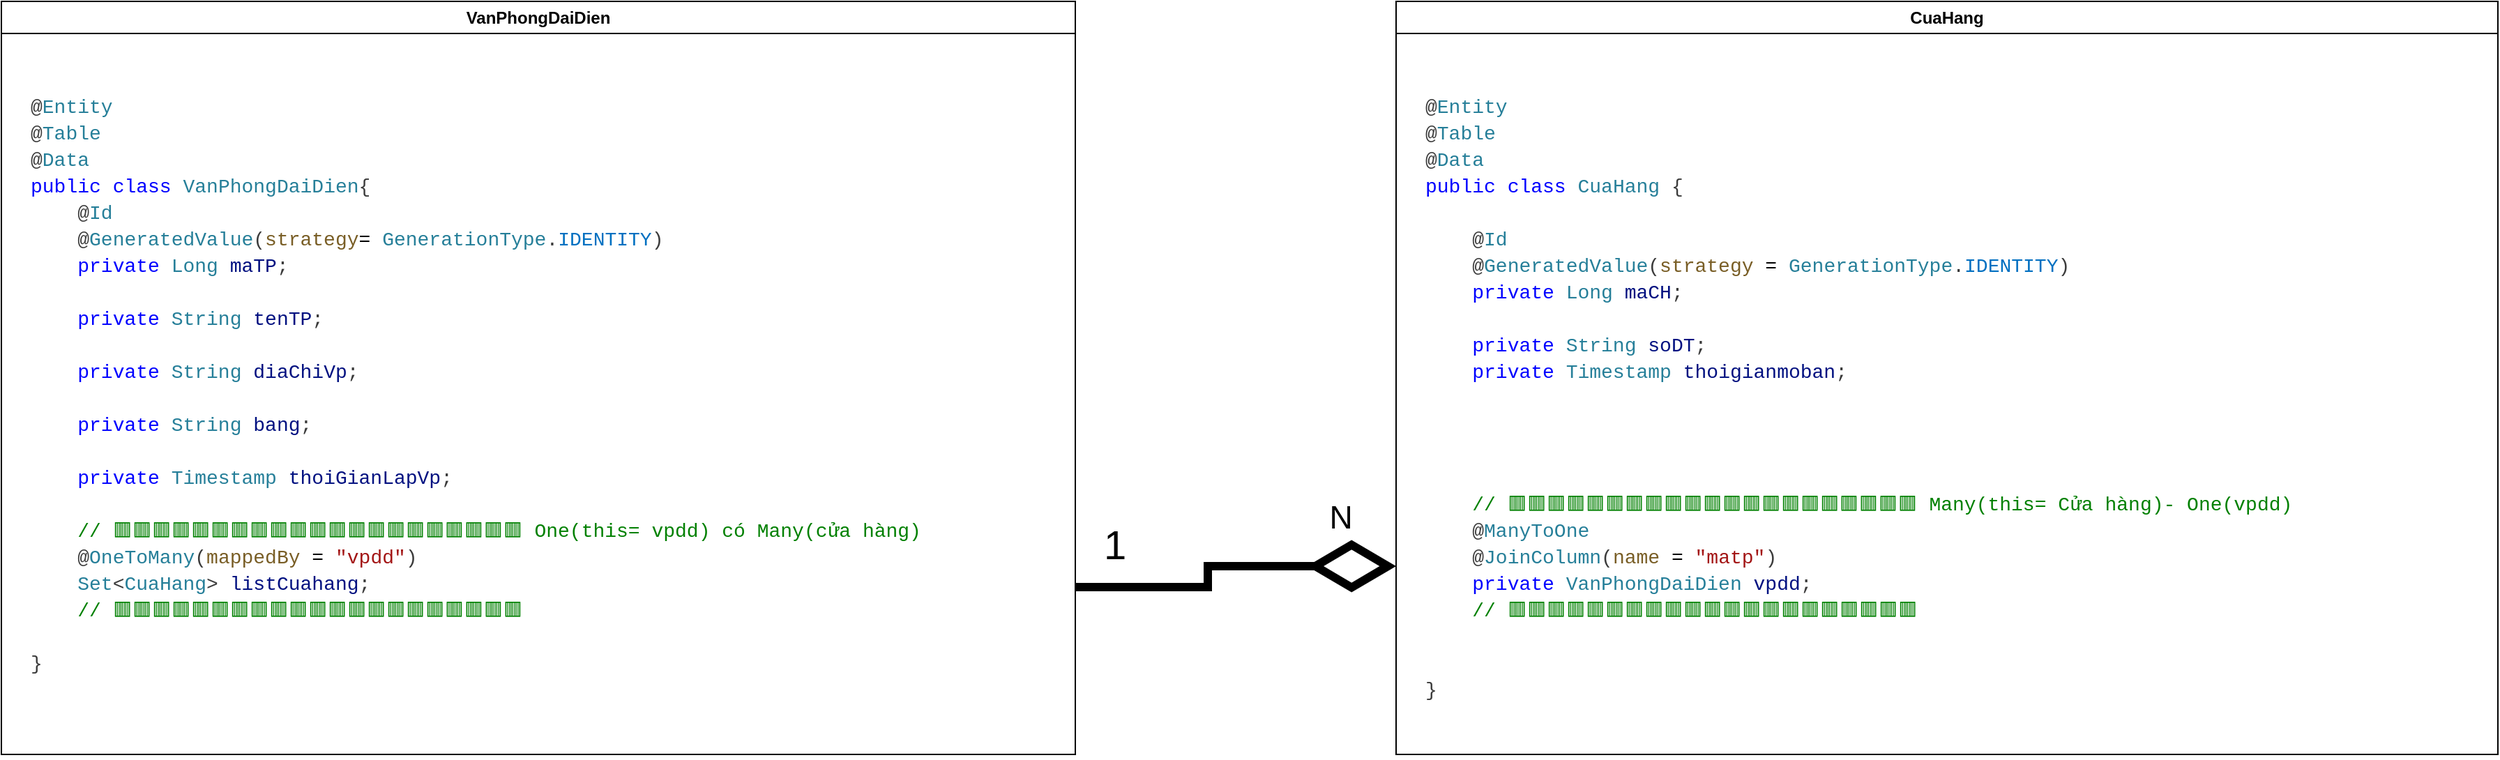 <mxfile version="26.2.2">
  <diagram name="Trang-1" id="VYOfpGNBxzc7tr72HHCN">
    <mxGraphModel dx="1305" dy="783" grid="1" gridSize="10" guides="1" tooltips="1" connect="1" arrows="1" fold="1" page="1" pageScale="1" pageWidth="1169" pageHeight="827" math="0" shadow="0">
      <root>
        <mxCell id="0" />
        <mxCell id="1" parent="0" />
        <mxCell id="h788Yx7m5Oe2TCDmqU_n-1" value="VanPhongDaiDien" style="swimlane;whiteSpace=wrap;html=1;swimlaneFillColor=default;" vertex="1" parent="1">
          <mxGeometry x="50" y="220" width="770" height="540" as="geometry" />
        </mxCell>
        <mxCell id="h788Yx7m5Oe2TCDmqU_n-2" value="&lt;h1 style=&quot;margin-top: 0px;&quot;&gt;&lt;div style=&quot;color: #3b3b3b;background-color: #ffffff;font-family: Consolas, &#39;Courier New&#39;, monospace;font-weight: normal;font-size: 14px;line-height: 19px;white-space: pre;&quot;&gt;&lt;div&gt;@&lt;span style=&quot;color: #267f99;&quot;&gt;Entity&lt;/span&gt;&lt;/div&gt;&lt;div&gt;@&lt;span style=&quot;color: #267f99;&quot;&gt;Table&lt;/span&gt;&lt;/div&gt;&lt;div&gt;@&lt;span style=&quot;color: #267f99;&quot;&gt;Data&lt;/span&gt;&lt;/div&gt;&lt;div&gt;&lt;span style=&quot;color: #0000ff;&quot;&gt;public&lt;/span&gt; &lt;span style=&quot;color: #0000ff;&quot;&gt;class&lt;/span&gt; &lt;span style=&quot;color: #267f99;&quot;&gt;VanPhongDaiDien&lt;/span&gt;{&lt;/div&gt;&lt;div&gt;&amp;nbsp; &amp;nbsp; @&lt;span style=&quot;color: #267f99;&quot;&gt;Id&lt;/span&gt;&lt;/div&gt;&lt;div&gt;&amp;nbsp; &amp;nbsp; @&lt;span style=&quot;color: #267f99;&quot;&gt;GeneratedValue&lt;/span&gt;(&lt;span style=&quot;color: #795e26;&quot;&gt;strategy&lt;/span&gt;&lt;span style=&quot;color: #000000;&quot;&gt;=&lt;/span&gt; &lt;span style=&quot;color: #267f99;&quot;&gt;GenerationType&lt;/span&gt;.&lt;span style=&quot;color: #0070c1;&quot;&gt;IDENTITY&lt;/span&gt;)&lt;/div&gt;&lt;div&gt;&amp;nbsp; &amp;nbsp; &lt;span style=&quot;color: #0000ff;&quot;&gt;private&lt;/span&gt; &lt;span style=&quot;color: #267f99;&quot;&gt;Long&lt;/span&gt; &lt;span style=&quot;color: #001080;&quot;&gt;maTP&lt;/span&gt;;&lt;/div&gt;&lt;br&gt;&lt;div&gt;&amp;nbsp; &amp;nbsp; &lt;span style=&quot;color: #0000ff;&quot;&gt;private&lt;/span&gt; &lt;span style=&quot;color: #267f99;&quot;&gt;String&lt;/span&gt; &lt;span style=&quot;color: #001080;&quot;&gt;tenTP&lt;/span&gt;;&lt;/div&gt;&lt;br&gt;&lt;div&gt;&amp;nbsp; &amp;nbsp; &lt;span style=&quot;color: #0000ff;&quot;&gt;private&lt;/span&gt; &lt;span style=&quot;color: #267f99;&quot;&gt;String&lt;/span&gt; &lt;span style=&quot;color: #001080;&quot;&gt;diaChiVp&lt;/span&gt;;&lt;/div&gt;&lt;br&gt;&lt;div&gt;&amp;nbsp; &amp;nbsp; &lt;span style=&quot;color: #0000ff;&quot;&gt;private&lt;/span&gt; &lt;span style=&quot;color: #267f99;&quot;&gt;String&lt;/span&gt; &lt;span style=&quot;color: #001080;&quot;&gt;bang&lt;/span&gt;;&lt;/div&gt;&lt;br&gt;&lt;div&gt;&amp;nbsp; &amp;nbsp; &lt;span style=&quot;color: #0000ff;&quot;&gt;private&lt;/span&gt; &lt;span style=&quot;color: #267f99;&quot;&gt;Timestamp&lt;/span&gt; &lt;span style=&quot;color: #001080;&quot;&gt;thoiGianLapVp&lt;/span&gt;;&lt;/div&gt;&lt;br&gt;&lt;div&gt;&amp;nbsp; &amp;nbsp; &lt;span style=&quot;color: #008000;&quot;&gt;// 🟥🟥🟥🟥🟥🟥🟥🟥🟥🟥🟥🟥🟥🟥🟥🟥🟥🟥🟥🟥🟥 One(this= vpdd) có Many(cửa hàng)&lt;/span&gt;&lt;/div&gt;&lt;div&gt;&amp;nbsp; &amp;nbsp; @&lt;span style=&quot;color: #267f99;&quot;&gt;OneToMany&lt;/span&gt;(&lt;span style=&quot;color: #795e26;&quot;&gt;mappedBy&lt;/span&gt; &lt;span style=&quot;color: #000000;&quot;&gt;=&lt;/span&gt; &lt;span style=&quot;color: #a31515;&quot;&gt;&quot;vpdd&quot;&lt;/span&gt;)&lt;/div&gt;&lt;div&gt;&amp;nbsp; &amp;nbsp; &lt;span style=&quot;color: #267f99;&quot;&gt;Set&lt;/span&gt;&amp;lt;&lt;span style=&quot;color: #267f99;&quot;&gt;CuaHang&lt;/span&gt;&amp;gt; &lt;span style=&quot;color: #001080;&quot;&gt;listCuahang&lt;/span&gt;;&lt;/div&gt;&lt;div&gt;&amp;nbsp; &amp;nbsp; &lt;span style=&quot;color: #008000;&quot;&gt;// 🟥🟥🟥🟥🟥🟥🟥🟥🟥🟥🟥🟥🟥🟥🟥🟥🟥🟥🟥🟥🟥&lt;/span&gt;&lt;/div&gt;&lt;div&gt;&lt;span style=&quot;color: rgb(0, 128, 0);&quot;&gt; &lt;/span&gt;&lt;/div&gt;}&lt;/div&gt;&lt;/h1&gt;" style="text;html=1;whiteSpace=wrap;overflow=hidden;rounded=0;" vertex="1" parent="h788Yx7m5Oe2TCDmqU_n-1">
          <mxGeometry x="19" y="60" width="751" height="480" as="geometry" />
        </mxCell>
        <mxCell id="h788Yx7m5Oe2TCDmqU_n-3" value="CuaHang" style="swimlane;whiteSpace=wrap;html=1;swimlaneFillColor=default;" vertex="1" parent="1">
          <mxGeometry x="1050" y="220" width="790" height="540" as="geometry" />
        </mxCell>
        <mxCell id="h788Yx7m5Oe2TCDmqU_n-4" value="&lt;h1 style=&quot;margin-top: 0px;&quot;&gt;&lt;div style=&quot;color: #3b3b3b;background-color: #ffffff;font-family: Consolas, &#39;Courier New&#39;, monospace;font-weight: normal;font-size: 14px;line-height: 19px;white-space: pre;&quot;&gt;&lt;div style=&quot;line-height: 19px;&quot;&gt;&lt;div&gt;@&lt;span style=&quot;color: #267f99;&quot;&gt;Entity&lt;/span&gt;&lt;/div&gt;&lt;div&gt;@&lt;span style=&quot;color: #267f99;&quot;&gt;Table&lt;/span&gt;&lt;/div&gt;&lt;div&gt;@&lt;span style=&quot;color: #267f99;&quot;&gt;Data&lt;/span&gt;&lt;/div&gt;&lt;div&gt;&lt;span style=&quot;color: #0000ff;&quot;&gt;public&lt;/span&gt; &lt;span style=&quot;color: #0000ff;&quot;&gt;class&lt;/span&gt; &lt;span style=&quot;color: #267f99;&quot;&gt;CuaHang&lt;/span&gt; {&lt;/div&gt;&lt;div&gt;&amp;nbsp; &amp;nbsp; &lt;/div&gt;&lt;div&gt;&amp;nbsp; &amp;nbsp; @&lt;span style=&quot;color: #267f99;&quot;&gt;Id&lt;/span&gt;&lt;/div&gt;&lt;div&gt;&amp;nbsp; &amp;nbsp; @&lt;span style=&quot;color: #267f99;&quot;&gt;GeneratedValue&lt;/span&gt;(&lt;span style=&quot;color: #795e26;&quot;&gt;strategy&lt;/span&gt; &lt;span style=&quot;color: #000000;&quot;&gt;=&lt;/span&gt; &lt;span style=&quot;color: #267f99;&quot;&gt;GenerationType&lt;/span&gt;.&lt;span style=&quot;color: #0070c1;&quot;&gt;IDENTITY&lt;/span&gt;)&lt;/div&gt;&lt;div&gt;&amp;nbsp; &amp;nbsp; &lt;span style=&quot;color: #0000ff;&quot;&gt;private&lt;/span&gt; &lt;span style=&quot;color: #267f99;&quot;&gt;Long&lt;/span&gt; &lt;span style=&quot;color: #001080;&quot;&gt;maCH&lt;/span&gt;;&lt;/div&gt;&lt;br&gt;&lt;div&gt;&amp;nbsp; &amp;nbsp; &lt;span style=&quot;color: #0000ff;&quot;&gt;private&lt;/span&gt; &lt;span style=&quot;color: #267f99;&quot;&gt;String&lt;/span&gt; &lt;span style=&quot;color: #001080;&quot;&gt;soDT&lt;/span&gt;;&lt;/div&gt;&lt;div&gt;&amp;nbsp; &amp;nbsp; &lt;span style=&quot;color: #0000ff;&quot;&gt;private&lt;/span&gt; &lt;span style=&quot;color: #267f99;&quot;&gt;Timestamp&lt;/span&gt; &lt;span style=&quot;color: #001080;&quot;&gt;thoigianmoban&lt;/span&gt;;&lt;/div&gt;&lt;div style=&quot;line-height: 19px;&quot;&gt;&lt;br&gt;&lt;/div&gt;&lt;div style=&quot;line-height: 19px;&quot;&gt;&lt;br&gt;&lt;/div&gt;&lt;div style=&quot;line-height: 19px;&quot;&gt;&lt;br&gt;&lt;/div&gt;&lt;div style=&quot;line-height: 19px;&quot;&gt;&lt;br&gt;&lt;/div&gt;&lt;div&gt;&amp;nbsp; &amp;nbsp; &lt;span style=&quot;color: rgb(0, 128, 0);&quot;&gt;// 🟥🟥🟥🟥🟥🟥🟥🟥🟥🟥🟥🟥🟥🟥🟥🟥🟥🟥🟥🟥🟥&lt;/span&gt;&lt;span style=&quot;color: rgb(0, 128, 0);&quot;&gt; Many(this= Cửa hàng)- One(vpdd)&lt;/span&gt;&lt;/div&gt;&lt;div&gt;&amp;nbsp; &amp;nbsp; @&lt;span style=&quot;color: #267f99;&quot;&gt;ManyToOne&lt;/span&gt;&lt;/div&gt;&lt;div&gt;&amp;nbsp; &amp;nbsp; @&lt;span style=&quot;color: #267f99;&quot;&gt;JoinColumn&lt;/span&gt;(&lt;span style=&quot;color: #795e26;&quot;&gt;name&lt;/span&gt; &lt;span style=&quot;color: #000000;&quot;&gt;=&lt;/span&gt; &lt;span style=&quot;color: #a31515;&quot;&gt;&quot;matp&quot;&lt;/span&gt;)&lt;/div&gt;&lt;div&gt;&amp;nbsp; &amp;nbsp; &lt;span style=&quot;color: #0000ff;&quot;&gt;private&lt;/span&gt; &lt;span style=&quot;color: #267f99;&quot;&gt;VanPhongDaiDien&lt;/span&gt; &lt;span style=&quot;color: #001080;&quot;&gt;vpdd&lt;/span&gt;;&lt;/div&gt;&lt;div&gt;&amp;nbsp; &amp;nbsp; &lt;span style=&quot;color: #008000;&quot;&gt;// &lt;/span&gt;&lt;span style=&quot;color: rgb(0, 128, 0);&quot;&gt;🟥🟥🟥🟥🟥🟥🟥🟥🟥🟥🟥🟥🟥🟥🟥🟥🟥🟥🟥🟥🟥&lt;/span&gt;&lt;/div&gt;&lt;div&gt;&lt;span style=&quot;color: rgb(0, 128, 0);&quot;&gt;&lt;br&gt;&lt;/span&gt;&lt;/div&gt;&lt;br&gt;}&lt;/div&gt;&lt;/div&gt;&lt;/h1&gt;" style="text;html=1;whiteSpace=wrap;overflow=hidden;rounded=0;" vertex="1" parent="h788Yx7m5Oe2TCDmqU_n-3">
          <mxGeometry x="19" y="60" width="771" height="480" as="geometry" />
        </mxCell>
        <mxCell id="h788Yx7m5Oe2TCDmqU_n-5" style="edgeStyle=orthogonalEdgeStyle;rounded=0;orthogonalLoop=1;jettySize=auto;html=1;exitX=1;exitY=0.75;exitDx=0;exitDy=0;entryX=0;entryY=0.75;entryDx=0;entryDy=0;strokeWidth=6;endArrow=diamondThin;endFill=0;endSize=46;" edge="1" parent="1" source="h788Yx7m5Oe2TCDmqU_n-2" target="h788Yx7m5Oe2TCDmqU_n-3">
          <mxGeometry relative="1" as="geometry" />
        </mxCell>
        <mxCell id="h788Yx7m5Oe2TCDmqU_n-6" value="1" style="edgeLabel;html=1;align=center;verticalAlign=middle;resizable=0;points=[];fontSize=29;" vertex="1" connectable="0" parent="h788Yx7m5Oe2TCDmqU_n-5">
          <mxGeometry x="-0.776" y="2" relative="1" as="geometry">
            <mxPoint y="-28" as="offset" />
          </mxGeometry>
        </mxCell>
        <mxCell id="h788Yx7m5Oe2TCDmqU_n-7" value="N" style="edgeLabel;html=1;align=center;verticalAlign=middle;resizable=0;points=[];fontSize=23;" vertex="1" connectable="0" parent="h788Yx7m5Oe2TCDmqU_n-5">
          <mxGeometry x="0.335" y="1" relative="1" as="geometry">
            <mxPoint x="41" y="-34" as="offset" />
          </mxGeometry>
        </mxCell>
      </root>
    </mxGraphModel>
  </diagram>
</mxfile>
